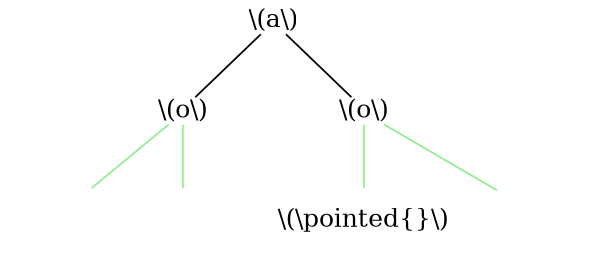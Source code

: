 graph {
	size="4,4"
	0 [label="\\(a\\)" shape=plain]
	1 [label="\\(o\\)" shape=plain]
	0 -- 1
	2 [label="" shape=none]
	1 -- 2 [color=lightgreen]
	3 [label="" shape=none]
	1 -- 3 [color=lightgreen]
	4 [label="\\(o\\)" shape=plain]
	0 -- 4
	5 [label="\\(\\pointed{}\\)" shape=none]
	4 -- 5 [color=lightgreen]
	6 [label="" shape=none]
	4 -- 6 [color=lightgreen]
}
